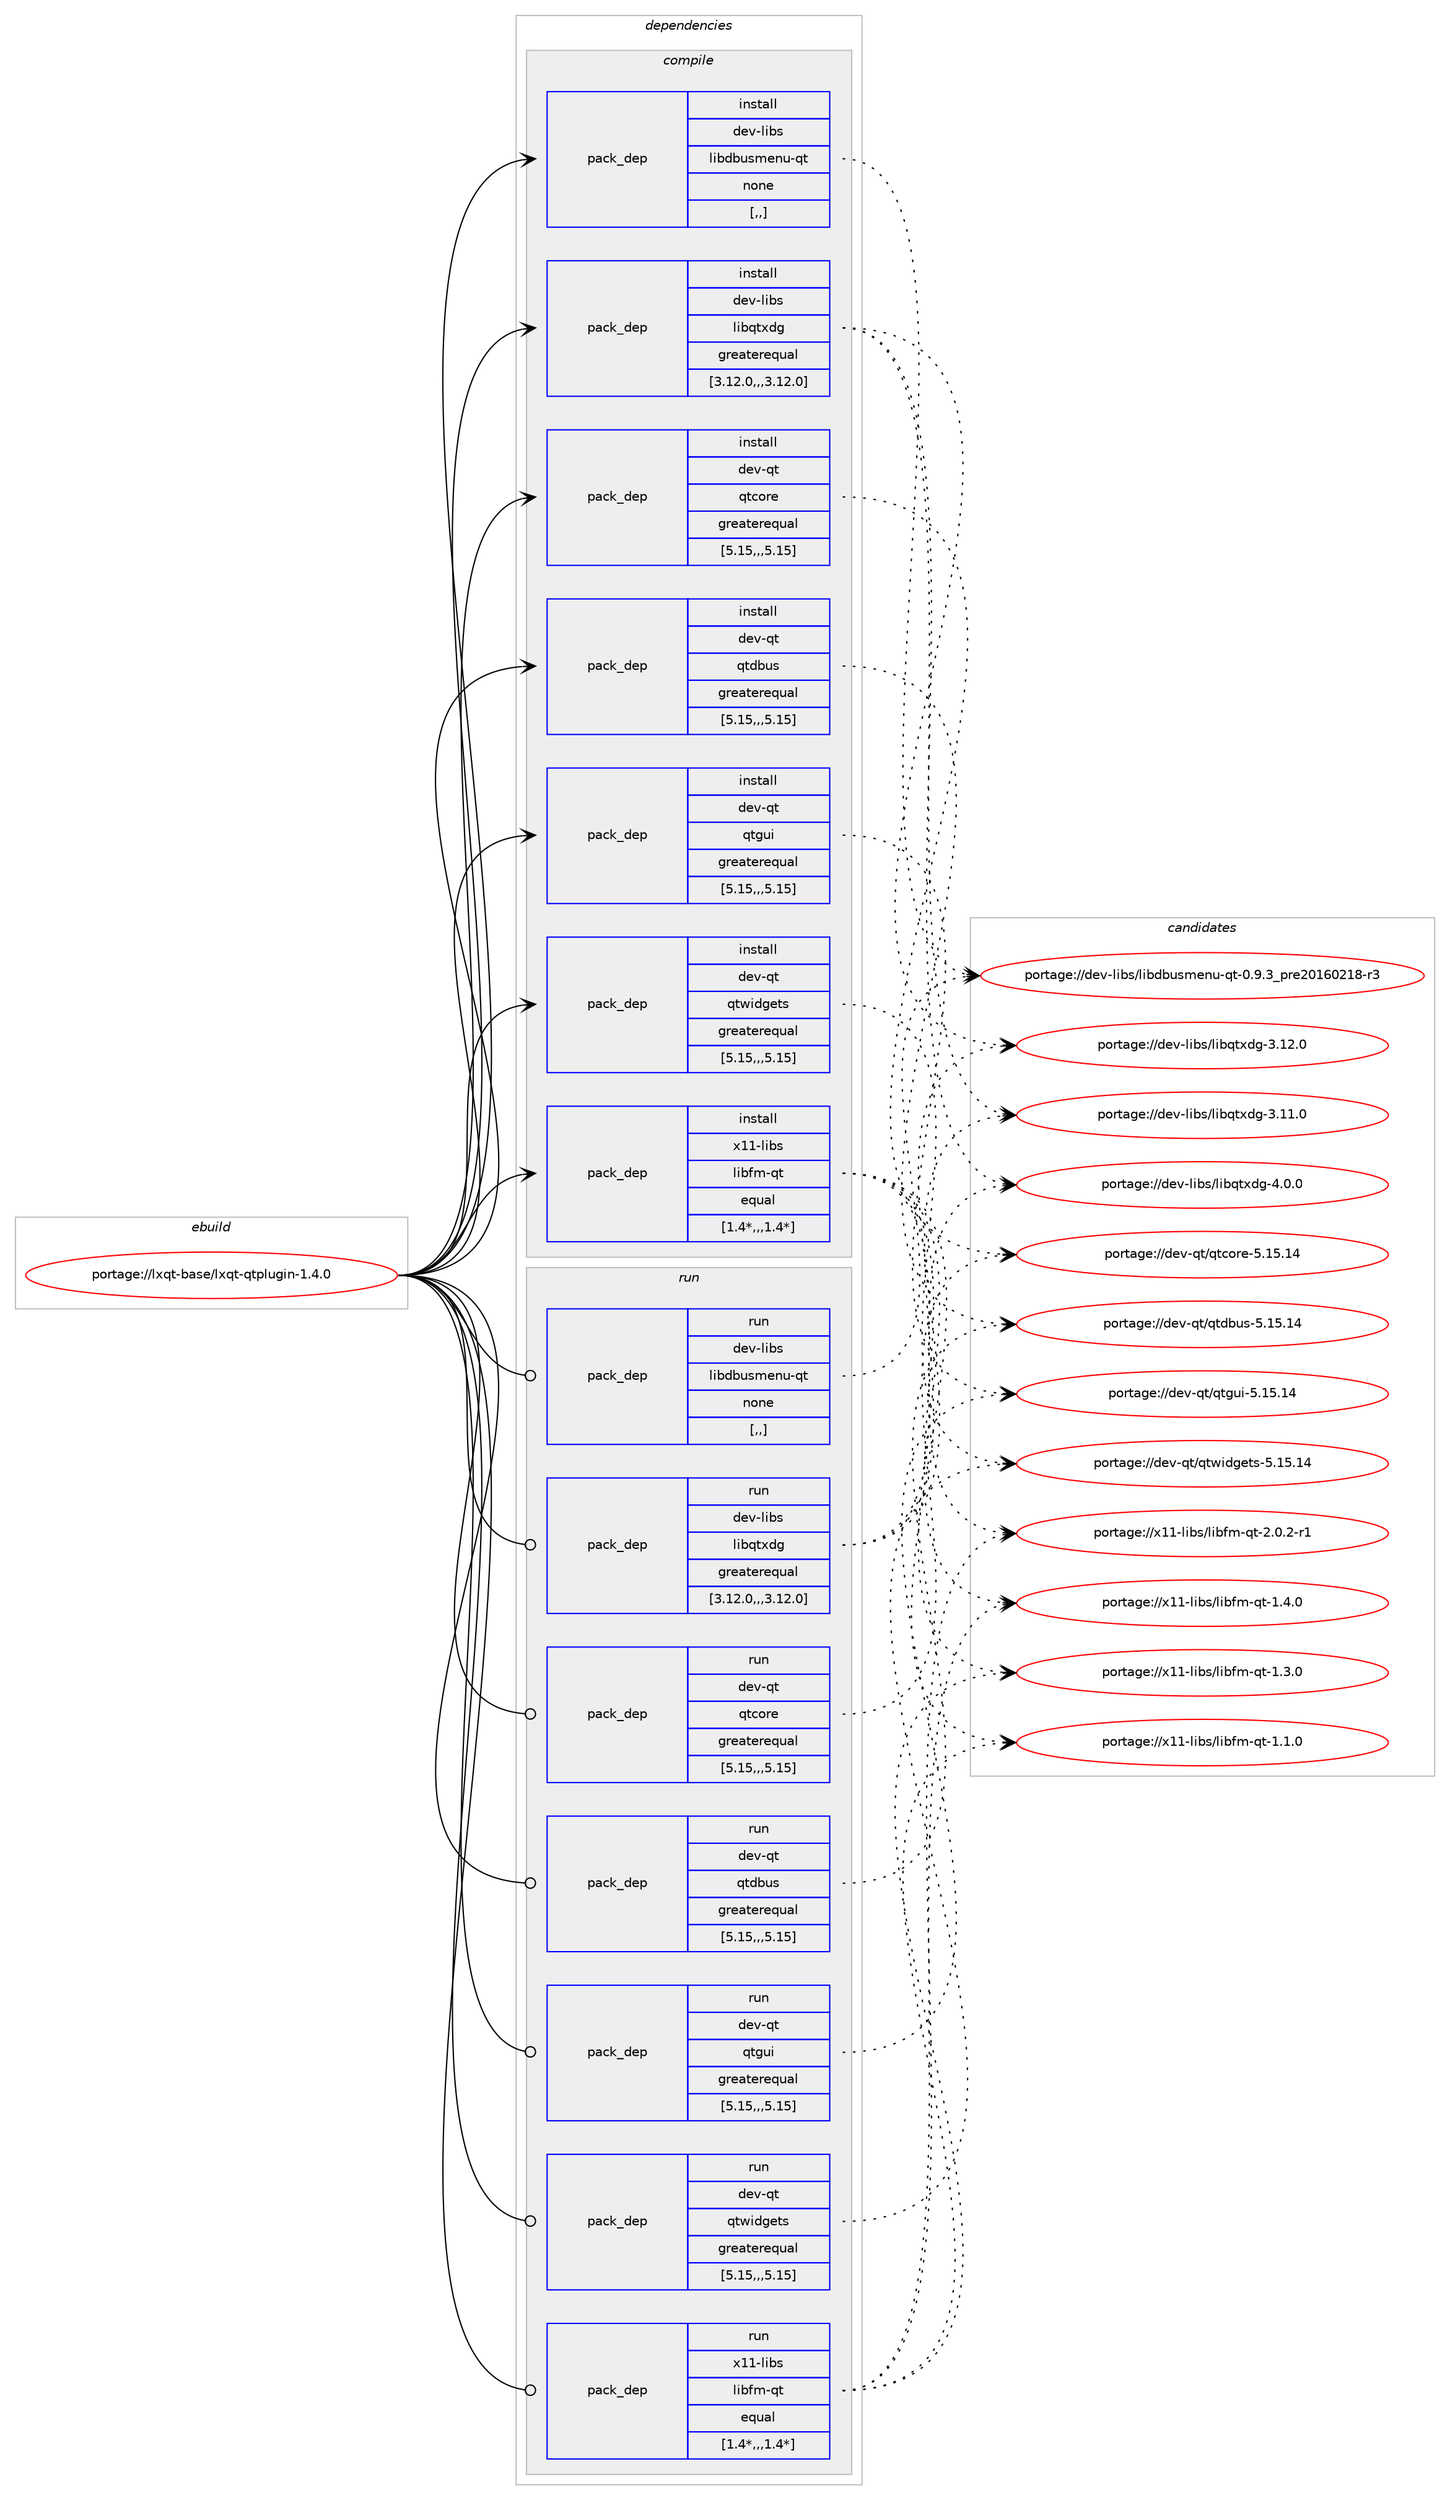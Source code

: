 digraph prolog {

# *************
# Graph options
# *************

newrank=true;
concentrate=true;
compound=true;
graph [rankdir=LR,fontname=Helvetica,fontsize=10,ranksep=1.5];#, ranksep=2.5, nodesep=0.2];
edge  [arrowhead=vee];
node  [fontname=Helvetica,fontsize=10];

# **********
# The ebuild
# **********

subgraph cluster_leftcol {
color=gray;
label=<<i>ebuild</i>>;
id [label="portage://lxqt-base/lxqt-qtplugin-1.4.0", color=red, width=4, href="../lxqt-base/lxqt-qtplugin-1.4.0.svg"];
}

# ****************
# The dependencies
# ****************

subgraph cluster_midcol {
color=gray;
label=<<i>dependencies</i>>;
subgraph cluster_compile {
fillcolor="#eeeeee";
style=filled;
label=<<i>compile</i>>;
subgraph pack203904 {
dependency275126 [label=<<TABLE BORDER="0" CELLBORDER="1" CELLSPACING="0" CELLPADDING="4" WIDTH="220"><TR><TD ROWSPAN="6" CELLPADDING="30">pack_dep</TD></TR><TR><TD WIDTH="110">install</TD></TR><TR><TD>dev-libs</TD></TR><TR><TD>libdbusmenu-qt</TD></TR><TR><TD>none</TD></TR><TR><TD>[,,]</TD></TR></TABLE>>, shape=none, color=blue];
}
id:e -> dependency275126:w [weight=20,style="solid",arrowhead="vee"];
subgraph pack203905 {
dependency275127 [label=<<TABLE BORDER="0" CELLBORDER="1" CELLSPACING="0" CELLPADDING="4" WIDTH="220"><TR><TD ROWSPAN="6" CELLPADDING="30">pack_dep</TD></TR><TR><TD WIDTH="110">install</TD></TR><TR><TD>dev-libs</TD></TR><TR><TD>libqtxdg</TD></TR><TR><TD>greaterequal</TD></TR><TR><TD>[3.12.0,,,3.12.0]</TD></TR></TABLE>>, shape=none, color=blue];
}
id:e -> dependency275127:w [weight=20,style="solid",arrowhead="vee"];
subgraph pack203906 {
dependency275128 [label=<<TABLE BORDER="0" CELLBORDER="1" CELLSPACING="0" CELLPADDING="4" WIDTH="220"><TR><TD ROWSPAN="6" CELLPADDING="30">pack_dep</TD></TR><TR><TD WIDTH="110">install</TD></TR><TR><TD>dev-qt</TD></TR><TR><TD>qtcore</TD></TR><TR><TD>greaterequal</TD></TR><TR><TD>[5.15,,,5.15]</TD></TR></TABLE>>, shape=none, color=blue];
}
id:e -> dependency275128:w [weight=20,style="solid",arrowhead="vee"];
subgraph pack203907 {
dependency275129 [label=<<TABLE BORDER="0" CELLBORDER="1" CELLSPACING="0" CELLPADDING="4" WIDTH="220"><TR><TD ROWSPAN="6" CELLPADDING="30">pack_dep</TD></TR><TR><TD WIDTH="110">install</TD></TR><TR><TD>dev-qt</TD></TR><TR><TD>qtdbus</TD></TR><TR><TD>greaterequal</TD></TR><TR><TD>[5.15,,,5.15]</TD></TR></TABLE>>, shape=none, color=blue];
}
id:e -> dependency275129:w [weight=20,style="solid",arrowhead="vee"];
subgraph pack203908 {
dependency275130 [label=<<TABLE BORDER="0" CELLBORDER="1" CELLSPACING="0" CELLPADDING="4" WIDTH="220"><TR><TD ROWSPAN="6" CELLPADDING="30">pack_dep</TD></TR><TR><TD WIDTH="110">install</TD></TR><TR><TD>dev-qt</TD></TR><TR><TD>qtgui</TD></TR><TR><TD>greaterequal</TD></TR><TR><TD>[5.15,,,5.15]</TD></TR></TABLE>>, shape=none, color=blue];
}
id:e -> dependency275130:w [weight=20,style="solid",arrowhead="vee"];
subgraph pack203909 {
dependency275131 [label=<<TABLE BORDER="0" CELLBORDER="1" CELLSPACING="0" CELLPADDING="4" WIDTH="220"><TR><TD ROWSPAN="6" CELLPADDING="30">pack_dep</TD></TR><TR><TD WIDTH="110">install</TD></TR><TR><TD>dev-qt</TD></TR><TR><TD>qtwidgets</TD></TR><TR><TD>greaterequal</TD></TR><TR><TD>[5.15,,,5.15]</TD></TR></TABLE>>, shape=none, color=blue];
}
id:e -> dependency275131:w [weight=20,style="solid",arrowhead="vee"];
subgraph pack203910 {
dependency275132 [label=<<TABLE BORDER="0" CELLBORDER="1" CELLSPACING="0" CELLPADDING="4" WIDTH="220"><TR><TD ROWSPAN="6" CELLPADDING="30">pack_dep</TD></TR><TR><TD WIDTH="110">install</TD></TR><TR><TD>x11-libs</TD></TR><TR><TD>libfm-qt</TD></TR><TR><TD>equal</TD></TR><TR><TD>[1.4*,,,1.4*]</TD></TR></TABLE>>, shape=none, color=blue];
}
id:e -> dependency275132:w [weight=20,style="solid",arrowhead="vee"];
}
subgraph cluster_compileandrun {
fillcolor="#eeeeee";
style=filled;
label=<<i>compile and run</i>>;
}
subgraph cluster_run {
fillcolor="#eeeeee";
style=filled;
label=<<i>run</i>>;
subgraph pack203911 {
dependency275133 [label=<<TABLE BORDER="0" CELLBORDER="1" CELLSPACING="0" CELLPADDING="4" WIDTH="220"><TR><TD ROWSPAN="6" CELLPADDING="30">pack_dep</TD></TR><TR><TD WIDTH="110">run</TD></TR><TR><TD>dev-libs</TD></TR><TR><TD>libdbusmenu-qt</TD></TR><TR><TD>none</TD></TR><TR><TD>[,,]</TD></TR></TABLE>>, shape=none, color=blue];
}
id:e -> dependency275133:w [weight=20,style="solid",arrowhead="odot"];
subgraph pack203912 {
dependency275134 [label=<<TABLE BORDER="0" CELLBORDER="1" CELLSPACING="0" CELLPADDING="4" WIDTH="220"><TR><TD ROWSPAN="6" CELLPADDING="30">pack_dep</TD></TR><TR><TD WIDTH="110">run</TD></TR><TR><TD>dev-libs</TD></TR><TR><TD>libqtxdg</TD></TR><TR><TD>greaterequal</TD></TR><TR><TD>[3.12.0,,,3.12.0]</TD></TR></TABLE>>, shape=none, color=blue];
}
id:e -> dependency275134:w [weight=20,style="solid",arrowhead="odot"];
subgraph pack203913 {
dependency275135 [label=<<TABLE BORDER="0" CELLBORDER="1" CELLSPACING="0" CELLPADDING="4" WIDTH="220"><TR><TD ROWSPAN="6" CELLPADDING="30">pack_dep</TD></TR><TR><TD WIDTH="110">run</TD></TR><TR><TD>dev-qt</TD></TR><TR><TD>qtcore</TD></TR><TR><TD>greaterequal</TD></TR><TR><TD>[5.15,,,5.15]</TD></TR></TABLE>>, shape=none, color=blue];
}
id:e -> dependency275135:w [weight=20,style="solid",arrowhead="odot"];
subgraph pack203914 {
dependency275136 [label=<<TABLE BORDER="0" CELLBORDER="1" CELLSPACING="0" CELLPADDING="4" WIDTH="220"><TR><TD ROWSPAN="6" CELLPADDING="30">pack_dep</TD></TR><TR><TD WIDTH="110">run</TD></TR><TR><TD>dev-qt</TD></TR><TR><TD>qtdbus</TD></TR><TR><TD>greaterequal</TD></TR><TR><TD>[5.15,,,5.15]</TD></TR></TABLE>>, shape=none, color=blue];
}
id:e -> dependency275136:w [weight=20,style="solid",arrowhead="odot"];
subgraph pack203915 {
dependency275137 [label=<<TABLE BORDER="0" CELLBORDER="1" CELLSPACING="0" CELLPADDING="4" WIDTH="220"><TR><TD ROWSPAN="6" CELLPADDING="30">pack_dep</TD></TR><TR><TD WIDTH="110">run</TD></TR><TR><TD>dev-qt</TD></TR><TR><TD>qtgui</TD></TR><TR><TD>greaterequal</TD></TR><TR><TD>[5.15,,,5.15]</TD></TR></TABLE>>, shape=none, color=blue];
}
id:e -> dependency275137:w [weight=20,style="solid",arrowhead="odot"];
subgraph pack203916 {
dependency275138 [label=<<TABLE BORDER="0" CELLBORDER="1" CELLSPACING="0" CELLPADDING="4" WIDTH="220"><TR><TD ROWSPAN="6" CELLPADDING="30">pack_dep</TD></TR><TR><TD WIDTH="110">run</TD></TR><TR><TD>dev-qt</TD></TR><TR><TD>qtwidgets</TD></TR><TR><TD>greaterequal</TD></TR><TR><TD>[5.15,,,5.15]</TD></TR></TABLE>>, shape=none, color=blue];
}
id:e -> dependency275138:w [weight=20,style="solid",arrowhead="odot"];
subgraph pack203917 {
dependency275139 [label=<<TABLE BORDER="0" CELLBORDER="1" CELLSPACING="0" CELLPADDING="4" WIDTH="220"><TR><TD ROWSPAN="6" CELLPADDING="30">pack_dep</TD></TR><TR><TD WIDTH="110">run</TD></TR><TR><TD>x11-libs</TD></TR><TR><TD>libfm-qt</TD></TR><TR><TD>equal</TD></TR><TR><TD>[1.4*,,,1.4*]</TD></TR></TABLE>>, shape=none, color=blue];
}
id:e -> dependency275139:w [weight=20,style="solid",arrowhead="odot"];
}
}

# **************
# The candidates
# **************

subgraph cluster_choices {
rank=same;
color=gray;
label=<<i>candidates</i>>;

subgraph choice203904 {
color=black;
nodesep=1;
choice1001011184510810598115471081059810098117115109101110117451131164548465746519511211410150484954485049564511451 [label="portage://dev-libs/libdbusmenu-qt-0.9.3_pre20160218-r3", color=red, width=4,href="../dev-libs/libdbusmenu-qt-0.9.3_pre20160218-r3.svg"];
dependency275126:e -> choice1001011184510810598115471081059810098117115109101110117451131164548465746519511211410150484954485049564511451:w [style=dotted,weight="100"];
}
subgraph choice203905 {
color=black;
nodesep=1;
choice10010111845108105981154710810598113116120100103455246484648 [label="portage://dev-libs/libqtxdg-4.0.0", color=red, width=4,href="../dev-libs/libqtxdg-4.0.0.svg"];
choice1001011184510810598115471081059811311612010010345514649504648 [label="portage://dev-libs/libqtxdg-3.12.0", color=red, width=4,href="../dev-libs/libqtxdg-3.12.0.svg"];
choice1001011184510810598115471081059811311612010010345514649494648 [label="portage://dev-libs/libqtxdg-3.11.0", color=red, width=4,href="../dev-libs/libqtxdg-3.11.0.svg"];
dependency275127:e -> choice10010111845108105981154710810598113116120100103455246484648:w [style=dotted,weight="100"];
dependency275127:e -> choice1001011184510810598115471081059811311612010010345514649504648:w [style=dotted,weight="100"];
dependency275127:e -> choice1001011184510810598115471081059811311612010010345514649494648:w [style=dotted,weight="100"];
}
subgraph choice203906 {
color=black;
nodesep=1;
choice1001011184511311647113116991111141014553464953464952 [label="portage://dev-qt/qtcore-5.15.14", color=red, width=4,href="../dev-qt/qtcore-5.15.14.svg"];
dependency275128:e -> choice1001011184511311647113116991111141014553464953464952:w [style=dotted,weight="100"];
}
subgraph choice203907 {
color=black;
nodesep=1;
choice1001011184511311647113116100981171154553464953464952 [label="portage://dev-qt/qtdbus-5.15.14", color=red, width=4,href="../dev-qt/qtdbus-5.15.14.svg"];
dependency275129:e -> choice1001011184511311647113116100981171154553464953464952:w [style=dotted,weight="100"];
}
subgraph choice203908 {
color=black;
nodesep=1;
choice10010111845113116471131161031171054553464953464952 [label="portage://dev-qt/qtgui-5.15.14", color=red, width=4,href="../dev-qt/qtgui-5.15.14.svg"];
dependency275130:e -> choice10010111845113116471131161031171054553464953464952:w [style=dotted,weight="100"];
}
subgraph choice203909 {
color=black;
nodesep=1;
choice10010111845113116471131161191051001031011161154553464953464952 [label="portage://dev-qt/qtwidgets-5.15.14", color=red, width=4,href="../dev-qt/qtwidgets-5.15.14.svg"];
dependency275131:e -> choice10010111845113116471131161191051001031011161154553464953464952:w [style=dotted,weight="100"];
}
subgraph choice203910 {
color=black;
nodesep=1;
choice120494945108105981154710810598102109451131164550464846504511449 [label="portage://x11-libs/libfm-qt-2.0.2-r1", color=red, width=4,href="../x11-libs/libfm-qt-2.0.2-r1.svg"];
choice12049494510810598115471081059810210945113116454946524648 [label="portage://x11-libs/libfm-qt-1.4.0", color=red, width=4,href="../x11-libs/libfm-qt-1.4.0.svg"];
choice12049494510810598115471081059810210945113116454946514648 [label="portage://x11-libs/libfm-qt-1.3.0", color=red, width=4,href="../x11-libs/libfm-qt-1.3.0.svg"];
choice12049494510810598115471081059810210945113116454946494648 [label="portage://x11-libs/libfm-qt-1.1.0", color=red, width=4,href="../x11-libs/libfm-qt-1.1.0.svg"];
dependency275132:e -> choice120494945108105981154710810598102109451131164550464846504511449:w [style=dotted,weight="100"];
dependency275132:e -> choice12049494510810598115471081059810210945113116454946524648:w [style=dotted,weight="100"];
dependency275132:e -> choice12049494510810598115471081059810210945113116454946514648:w [style=dotted,weight="100"];
dependency275132:e -> choice12049494510810598115471081059810210945113116454946494648:w [style=dotted,weight="100"];
}
subgraph choice203911 {
color=black;
nodesep=1;
choice1001011184510810598115471081059810098117115109101110117451131164548465746519511211410150484954485049564511451 [label="portage://dev-libs/libdbusmenu-qt-0.9.3_pre20160218-r3", color=red, width=4,href="../dev-libs/libdbusmenu-qt-0.9.3_pre20160218-r3.svg"];
dependency275133:e -> choice1001011184510810598115471081059810098117115109101110117451131164548465746519511211410150484954485049564511451:w [style=dotted,weight="100"];
}
subgraph choice203912 {
color=black;
nodesep=1;
choice10010111845108105981154710810598113116120100103455246484648 [label="portage://dev-libs/libqtxdg-4.0.0", color=red, width=4,href="../dev-libs/libqtxdg-4.0.0.svg"];
choice1001011184510810598115471081059811311612010010345514649504648 [label="portage://dev-libs/libqtxdg-3.12.0", color=red, width=4,href="../dev-libs/libqtxdg-3.12.0.svg"];
choice1001011184510810598115471081059811311612010010345514649494648 [label="portage://dev-libs/libqtxdg-3.11.0", color=red, width=4,href="../dev-libs/libqtxdg-3.11.0.svg"];
dependency275134:e -> choice10010111845108105981154710810598113116120100103455246484648:w [style=dotted,weight="100"];
dependency275134:e -> choice1001011184510810598115471081059811311612010010345514649504648:w [style=dotted,weight="100"];
dependency275134:e -> choice1001011184510810598115471081059811311612010010345514649494648:w [style=dotted,weight="100"];
}
subgraph choice203913 {
color=black;
nodesep=1;
choice1001011184511311647113116991111141014553464953464952 [label="portage://dev-qt/qtcore-5.15.14", color=red, width=4,href="../dev-qt/qtcore-5.15.14.svg"];
dependency275135:e -> choice1001011184511311647113116991111141014553464953464952:w [style=dotted,weight="100"];
}
subgraph choice203914 {
color=black;
nodesep=1;
choice1001011184511311647113116100981171154553464953464952 [label="portage://dev-qt/qtdbus-5.15.14", color=red, width=4,href="../dev-qt/qtdbus-5.15.14.svg"];
dependency275136:e -> choice1001011184511311647113116100981171154553464953464952:w [style=dotted,weight="100"];
}
subgraph choice203915 {
color=black;
nodesep=1;
choice10010111845113116471131161031171054553464953464952 [label="portage://dev-qt/qtgui-5.15.14", color=red, width=4,href="../dev-qt/qtgui-5.15.14.svg"];
dependency275137:e -> choice10010111845113116471131161031171054553464953464952:w [style=dotted,weight="100"];
}
subgraph choice203916 {
color=black;
nodesep=1;
choice10010111845113116471131161191051001031011161154553464953464952 [label="portage://dev-qt/qtwidgets-5.15.14", color=red, width=4,href="../dev-qt/qtwidgets-5.15.14.svg"];
dependency275138:e -> choice10010111845113116471131161191051001031011161154553464953464952:w [style=dotted,weight="100"];
}
subgraph choice203917 {
color=black;
nodesep=1;
choice120494945108105981154710810598102109451131164550464846504511449 [label="portage://x11-libs/libfm-qt-2.0.2-r1", color=red, width=4,href="../x11-libs/libfm-qt-2.0.2-r1.svg"];
choice12049494510810598115471081059810210945113116454946524648 [label="portage://x11-libs/libfm-qt-1.4.0", color=red, width=4,href="../x11-libs/libfm-qt-1.4.0.svg"];
choice12049494510810598115471081059810210945113116454946514648 [label="portage://x11-libs/libfm-qt-1.3.0", color=red, width=4,href="../x11-libs/libfm-qt-1.3.0.svg"];
choice12049494510810598115471081059810210945113116454946494648 [label="portage://x11-libs/libfm-qt-1.1.0", color=red, width=4,href="../x11-libs/libfm-qt-1.1.0.svg"];
dependency275139:e -> choice120494945108105981154710810598102109451131164550464846504511449:w [style=dotted,weight="100"];
dependency275139:e -> choice12049494510810598115471081059810210945113116454946524648:w [style=dotted,weight="100"];
dependency275139:e -> choice12049494510810598115471081059810210945113116454946514648:w [style=dotted,weight="100"];
dependency275139:e -> choice12049494510810598115471081059810210945113116454946494648:w [style=dotted,weight="100"];
}
}

}
